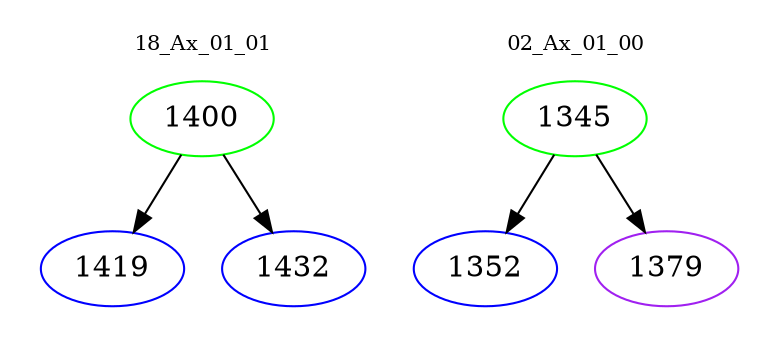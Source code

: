 digraph{
subgraph cluster_0 {
color = white
label = "18_Ax_01_01";
fontsize=10;
T0_1400 [label="1400", color="green"]
T0_1400 -> T0_1419 [color="black"]
T0_1419 [label="1419", color="blue"]
T0_1400 -> T0_1432 [color="black"]
T0_1432 [label="1432", color="blue"]
}
subgraph cluster_1 {
color = white
label = "02_Ax_01_00";
fontsize=10;
T1_1345 [label="1345", color="green"]
T1_1345 -> T1_1352 [color="black"]
T1_1352 [label="1352", color="blue"]
T1_1345 -> T1_1379 [color="black"]
T1_1379 [label="1379", color="purple"]
}
}
